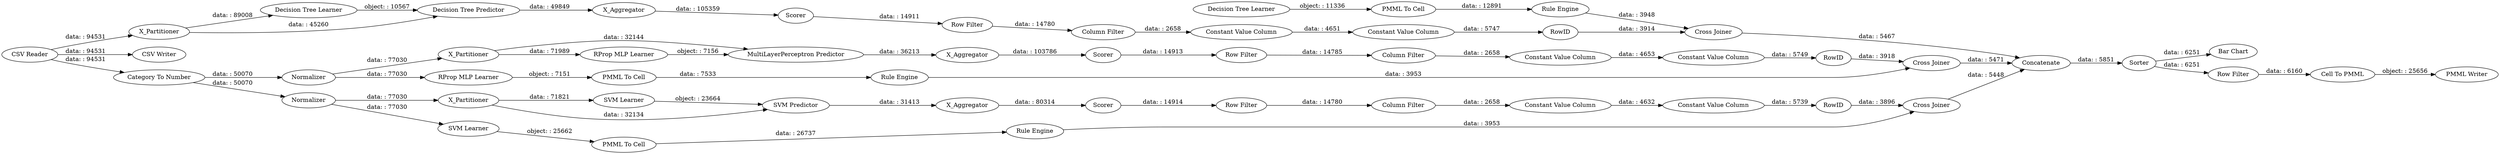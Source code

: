 digraph {
	"-2878607977353222913_60" [label=Concatenate]
	"-2878607977353222913_61" [label="PMML Writer"]
	"-1462001572857862775_294" [label="Column Filter"]
	"2715981158908116774_293" [label=RowID]
	"6910632413872036081_2" [label=X_Partitioner]
	"5907805844878749390_2" [label=X_Partitioner]
	"5907805844878749390_38" [label="Cross Joiner"]
	"-1462001572857862775_290" [label="Constant Value Column"]
	"2715981158908116774_290" [label="Constant Value Column"]
	"-2878607977353222913_59" [label="Bar Chart"]
	"6910632413872036081_39" [label="Cross Joiner"]
	"-2878607977353222913_62" [label="CSV Writer"]
	"-1022587140329969799_2" [label=X_Partitioner]
	"-1022587140329969799_38" [label="Cross Joiner"]
	"6910632413872036081_31" [label="SVM Learner"]
	"-2878607977353222913_2" [label="Category To Number"]
	"-1022587140329969799_7" [label=X_Aggregator]
	"6910632413872036081_41" [label=Scorer]
	"8688853990732690525_34" [label="Rule Engine"]
	"6910632413872036081_32" [label="SVM Predictor"]
	"8666121361683774550_293" [label=RowID]
	"-2878607977353222913_52" [label=Sorter]
	"-2878607977353222913_53" [label="Row Filter"]
	"2715981158908116774_9" [label="Row Filter"]
	"2715981158908116774_294" [label="Column Filter"]
	"5907805844878749390_31" [label="Decision Tree Learner"]
	"3221019063192407741_28" [label="PMML To Cell"]
	"8688853990732690525_35" [label="RProp MLP Learner"]
	"-1022587140329969799_40" [label=Scorer]
	"8666121361683774550_292" [label="Constant Value Column"]
	"5583656521740432445_35" [label="Rule Engine"]
	"-1462001572857862775_292" [label="Constant Value Column"]
	"3221019063192407741_33" [label="Decision Tree Learner"]
	"-2878607977353222913_54" [label="Cell To PMML"]
	"8666121361683774550_290" [label="Constant Value Column"]
	"5907805844878749390_7" [label=X_Aggregator]
	"-1462001572857862775_9" [label="Row Filter"]
	"3221019063192407741_34" [label="Rule Engine"]
	"5907805844878749390_32" [label="Decision Tree Predictor"]
	"-1022587140329969799_39" [label=Normalizer]
	"8666121361683774550_294" [label="Column Filter"]
	"5583656521740432445_33" [label="SVM Learner"]
	"5583656521740432445_34" [label="PMML To Cell"]
	"6910632413872036081_40" [label=Normalizer]
	"6910632413872036081_7" [label=X_Aggregator]
	"-1022587140329969799_32" [label="MultiLayerPerceptron Predictor"]
	"-1462001572857862775_293" [label=RowID]
	"-1022587140329969799_41" [label="RProp MLP Learner"]
	"8666121361683774550_9" [label="Row Filter"]
	"5907805844878749390_39" [label=Scorer]
	"8688853990732690525_22" [label="PMML To Cell"]
	"-2878607977353222913_1" [label="CSV Reader"]
	"2715981158908116774_292" [label="Constant Value Column"]
	"-1022587140329969799_40" -> "2715981158908116774_9" [label="data: : 14913"]
	"6910632413872036081_40" -> "6910632413872036081_2" [label="data: : 77030"]
	"-1022587140329969799_32" -> "-1022587140329969799_7" [label="data: : 36213"]
	"5907805844878749390_31" -> "5907805844878749390_32" [label="object: : 10567"]
	"8666121361683774550_9" -> "8666121361683774550_294" [label="data: : 14780"]
	"-2878607977353222913_54" -> "-2878607977353222913_61" [label="object: : 25656"]
	"8688853990732690525_34" -> "-1022587140329969799_38" [label="data: : 3953"]
	"-1462001572857862775_9" -> "-1462001572857862775_294" [label="data: : 14780"]
	"5907805844878749390_7" -> "5907805844878749390_39" [label="data: : 105359"]
	"6910632413872036081_2" -> "6910632413872036081_32" [label="data: : 32134"]
	"-2878607977353222913_1" -> "-2878607977353222913_2" [label="data: : 94531"]
	"6910632413872036081_41" -> "8666121361683774550_9" [label="data: : 14914"]
	"-2878607977353222913_2" -> "-1022587140329969799_39" [label="data: : 50070"]
	"8666121361683774550_293" -> "6910632413872036081_39" [label="data: : 3896"]
	"-1022587140329969799_39" -> "8688853990732690525_35" [label="data: : 77030"]
	"-1462001572857862775_292" -> "-1462001572857862775_293" [label="data: : 5747"]
	"-1462001572857862775_294" -> "-1462001572857862775_290" [label="data: : 2658"]
	"5907805844878749390_32" -> "5907805844878749390_7" [label="data: : 49849"]
	"8666121361683774550_292" -> "8666121361683774550_293" [label="data: : 5739"]
	"6910632413872036081_32" -> "6910632413872036081_7" [label="data: : 31413"]
	"5907805844878749390_38" -> "-2878607977353222913_60" [label="data: : 5467"]
	"-2878607977353222913_52" -> "-2878607977353222913_59" [label="data: : 6251"]
	"-1022587140329969799_38" -> "-2878607977353222913_60" [label="data: : 5471"]
	"-1462001572857862775_290" -> "-1462001572857862775_292" [label="data: : 4651"]
	"2715981158908116774_9" -> "2715981158908116774_294" [label="data: : 14785"]
	"2715981158908116774_290" -> "2715981158908116774_292" [label="data: : 4653"]
	"8688853990732690525_35" -> "8688853990732690525_22" [label="object: : 7151"]
	"2715981158908116774_292" -> "2715981158908116774_293" [label="data: : 5749"]
	"-1022587140329969799_2" -> "-1022587140329969799_32" [label="data: : 32144"]
	"5907805844878749390_39" -> "-1462001572857862775_9" [label="data: : 14911"]
	"-1022587140329969799_2" -> "-1022587140329969799_41" [label="data: : 71989"]
	"3221019063192407741_34" -> "5907805844878749390_38" [label="data: : 3948"]
	"5583656521740432445_35" -> "6910632413872036081_39" [label="data: : 3953"]
	"8688853990732690525_22" -> "8688853990732690525_34" [label="data: : 7533"]
	"-2878607977353222913_1" -> "5907805844878749390_2" [label="data: : 94531"]
	"-1022587140329969799_41" -> "-1022587140329969799_32" [label="object: : 7156"]
	"-1022587140329969799_7" -> "-1022587140329969799_40" [label="data: : 103786"]
	"8666121361683774550_290" -> "8666121361683774550_292" [label="data: : 4632"]
	"6910632413872036081_40" -> "5583656521740432445_33" [label="data: : 77030"]
	"5907805844878749390_2" -> "5907805844878749390_32" [label="data: : 45260"]
	"2715981158908116774_294" -> "2715981158908116774_290" [label="data: : 2658"]
	"3221019063192407741_28" -> "3221019063192407741_34" [label="data: : 12891"]
	"3221019063192407741_33" -> "3221019063192407741_28" [label="object: : 11336"]
	"-1022587140329969799_39" -> "-1022587140329969799_2" [label="data: : 77030"]
	"8666121361683774550_294" -> "8666121361683774550_290" [label="data: : 2658"]
	"-1462001572857862775_293" -> "5907805844878749390_38" [label="data: : 3914"]
	"6910632413872036081_31" -> "6910632413872036081_32" [label="object: : 23664"]
	"-2878607977353222913_1" -> "-2878607977353222913_62" [label="data: : 94531"]
	"6910632413872036081_7" -> "6910632413872036081_41" [label="data: : 80314"]
	"6910632413872036081_39" -> "-2878607977353222913_60" [label="data: : 5448"]
	"-2878607977353222913_2" -> "6910632413872036081_40" [label="data: : 50070"]
	"2715981158908116774_293" -> "-1022587140329969799_38" [label="data: : 3918"]
	"5583656521740432445_33" -> "5583656521740432445_34" [label="object: : 25662"]
	"5907805844878749390_2" -> "5907805844878749390_31" [label="data: : 89008"]
	"5583656521740432445_34" -> "5583656521740432445_35" [label="data: : 26737"]
	"-2878607977353222913_53" -> "-2878607977353222913_54" [label="data: : 6160"]
	"6910632413872036081_2" -> "6910632413872036081_31" [label="data: : 71821"]
	"-2878607977353222913_52" -> "-2878607977353222913_53" [label="data: : 6251"]
	"-2878607977353222913_60" -> "-2878607977353222913_52" [label="data: : 5851"]
	rankdir=LR
}
